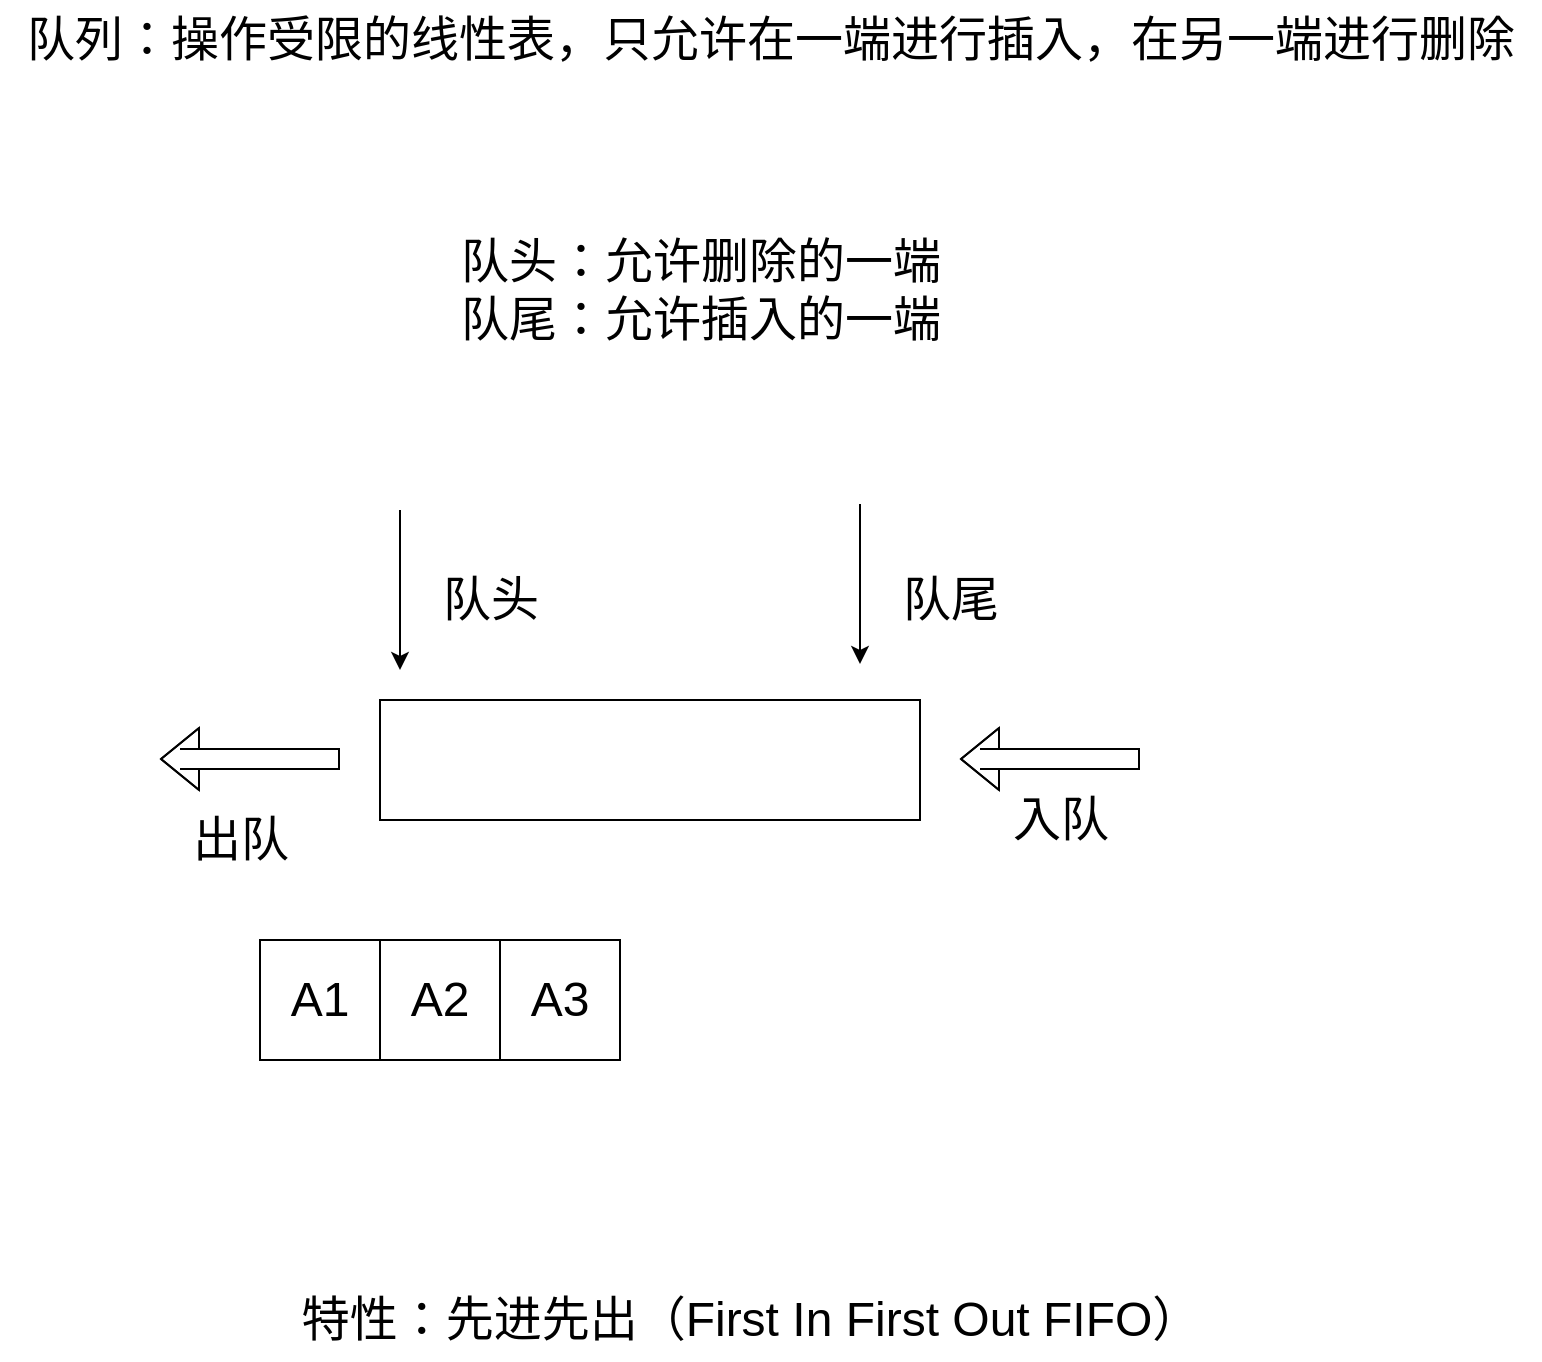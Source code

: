 <mxfile version="20.8.10" type="device" pages="2"><diagram name="队列" id="o3VmHkN5ApLD5GbJN6dJ"><mxGraphModel dx="819" dy="36448" grid="1" gridSize="10" guides="1" tooltips="1" connect="1" arrows="1" fold="1" page="1" pageScale="1" pageWidth="48000" pageHeight="36000" math="0" shadow="0"><root><mxCell id="0"/><mxCell id="1" parent="0"/><mxCell id="kM9hH2ZdgqBD_877IeK_-1" value="" style="rounded=0;whiteSpace=wrap;html=1;fontSize=24;" vertex="1" parent="1"><mxGeometry x="260" y="280" width="270" height="60" as="geometry"/></mxCell><mxCell id="_zUcAATBa14R7e2oLQu1-1" value="队头" style="text;html=1;align=center;verticalAlign=middle;resizable=0;points=[];autosize=1;strokeColor=none;fillColor=none;fontSize=24;" vertex="1" parent="1"><mxGeometry x="280" y="210" width="70" height="40" as="geometry"/></mxCell><mxCell id="_zUcAATBa14R7e2oLQu1-2" value="队尾" style="text;html=1;align=center;verticalAlign=middle;resizable=0;points=[];autosize=1;strokeColor=none;fillColor=none;fontSize=24;" vertex="1" parent="1"><mxGeometry x="510" y="210" width="70" height="40" as="geometry"/></mxCell><mxCell id="_zUcAATBa14R7e2oLQu1-3" value="" style="endArrow=classic;html=1;rounded=0;fontSize=24;" edge="1" parent="1"><mxGeometry width="50" height="50" relative="1" as="geometry"><mxPoint x="270" y="185" as="sourcePoint"/><mxPoint x="270" y="265" as="targetPoint"/></mxGeometry></mxCell><mxCell id="_zUcAATBa14R7e2oLQu1-4" value="" style="endArrow=classic;html=1;rounded=0;fontSize=24;" edge="1" parent="1"><mxGeometry width="50" height="50" relative="1" as="geometry"><mxPoint x="500" y="182" as="sourcePoint"/><mxPoint x="500" y="262" as="targetPoint"/></mxGeometry></mxCell><mxCell id="_zUcAATBa14R7e2oLQu1-5" value="" style="shape=flexArrow;endArrow=classic;html=1;rounded=0;fontSize=24;" edge="1" parent="1"><mxGeometry width="50" height="50" relative="1" as="geometry"><mxPoint x="640" y="309.5" as="sourcePoint"/><mxPoint x="550" y="309.5" as="targetPoint"/><Array as="points"><mxPoint x="560" y="309.5"/></Array></mxGeometry></mxCell><mxCell id="i2p4H_e4cm5Q0sxP8MO5-1" value="" style="shape=flexArrow;endArrow=classic;html=1;rounded=0;fontSize=24;" edge="1" parent="1"><mxGeometry width="50" height="50" relative="1" as="geometry"><mxPoint x="240" y="309.5" as="sourcePoint"/><mxPoint x="150" y="309.5" as="targetPoint"/><Array as="points"><mxPoint x="160" y="309.5"/></Array></mxGeometry></mxCell><mxCell id="i2p4H_e4cm5Q0sxP8MO5-2" value="出队" style="text;html=1;align=center;verticalAlign=middle;resizable=0;points=[];autosize=1;strokeColor=none;fillColor=none;fontSize=24;" vertex="1" parent="1"><mxGeometry x="155" y="330" width="70" height="40" as="geometry"/></mxCell><mxCell id="i2p4H_e4cm5Q0sxP8MO5-4" value="入队" style="text;html=1;align=center;verticalAlign=middle;resizable=0;points=[];autosize=1;strokeColor=none;fillColor=none;fontSize=24;" vertex="1" parent="1"><mxGeometry x="565" y="320" width="70" height="40" as="geometry"/></mxCell><mxCell id="i2p4H_e4cm5Q0sxP8MO5-5" value="队头：允许删除的一端&lt;br&gt;队尾：允许插入的一端" style="text;html=1;align=center;verticalAlign=middle;resizable=0;points=[];autosize=1;strokeColor=none;fillColor=none;fontSize=24;" vertex="1" parent="1"><mxGeometry x="290" y="40" width="260" height="70" as="geometry"/></mxCell><mxCell id="fgWSkUICBg_-ht9MvRmt-1" value="A1" style="whiteSpace=wrap;html=1;aspect=fixed;fontSize=24;" vertex="1" parent="1"><mxGeometry x="200" y="400" width="60" height="60" as="geometry"/></mxCell><mxCell id="fgWSkUICBg_-ht9MvRmt-2" value="A2" style="whiteSpace=wrap;html=1;aspect=fixed;fontSize=24;" vertex="1" parent="1"><mxGeometry x="260" y="400" width="60" height="60" as="geometry"/></mxCell><mxCell id="fgWSkUICBg_-ht9MvRmt-3" value="A3" style="whiteSpace=wrap;html=1;aspect=fixed;fontSize=24;" vertex="1" parent="1"><mxGeometry x="320" y="400" width="60" height="60" as="geometry"/></mxCell><mxCell id="fgWSkUICBg_-ht9MvRmt-4" value="特性：先进先出（First In First Out FIFO）" style="text;html=1;align=center;verticalAlign=middle;resizable=0;points=[];autosize=1;strokeColor=none;fillColor=none;fontSize=24;" vertex="1" parent="1"><mxGeometry x="210" y="570" width="470" height="40" as="geometry"/></mxCell><mxCell id="fgWSkUICBg_-ht9MvRmt-5" value="队列：操作受限的线性表，只允许在一端进行插入，在另一端进行删除" style="text;html=1;align=center;verticalAlign=middle;resizable=0;points=[];autosize=1;strokeColor=none;fillColor=none;fontSize=24;" vertex="1" parent="1"><mxGeometry x="70" y="-70" width="770" height="40" as="geometry"/></mxCell></root></mxGraphModel></diagram><diagram id="FXssKslYZZ32NEluth7s" name="栈"><mxGraphModel dx="925" dy="506" grid="1" gridSize="10" guides="1" tooltips="1" connect="1" arrows="1" fold="1" page="1" pageScale="1" pageWidth="48000" pageHeight="36000" math="0" shadow="0"><root><mxCell id="0"/><mxCell id="1" parent="0"/><mxCell id="hhltZN3JeOUxvSglA9Vn-1" value="" style="rounded=0;whiteSpace=wrap;html=1;fontFamily=Helvetica;fontSize=12;fontColor=default;align=center;strokeColor=default;fillColor=none;" vertex="1" parent="1"><mxGeometry x="260" y="240" width="90" height="190" as="geometry"/></mxCell><mxCell id="hhltZN3JeOUxvSglA9Vn-6" value="&lt;font style=&quot;font-size: 24px;&quot;&gt;栈顶：允许进行插入和删除的一端&lt;br&gt;栈底：不允许进行插入和删除的另一端&lt;br&gt;&lt;/font&gt;" style="text;html=1;strokeColor=none;fillColor=none;align=center;verticalAlign=middle;whiteSpace=wrap;rounded=0;" vertex="1" parent="1"><mxGeometry x="170" y="100" width="440" height="20" as="geometry"/></mxCell><mxCell id="hhltZN3JeOUxvSglA9Vn-8" value="栈顶" style="text;html=1;align=center;verticalAlign=middle;resizable=0;points=[];autosize=1;strokeColor=none;fillColor=none;fontSize=24;" vertex="1" parent="1"><mxGeometry x="140" y="220" width="70" height="40" as="geometry"/></mxCell><mxCell id="hhltZN3JeOUxvSglA9Vn-9" value="栈底" style="text;html=1;align=center;verticalAlign=middle;resizable=0;points=[];autosize=1;strokeColor=none;fillColor=none;fontSize=24;" vertex="1" parent="1"><mxGeometry x="140" y="380" width="70" height="40" as="geometry"/></mxCell><mxCell id="hhltZN3JeOUxvSglA9Vn-10" value="" style="endArrow=classic;html=1;rounded=0;fontSize=24;" edge="1" parent="1"><mxGeometry width="50" height="50" relative="1" as="geometry"><mxPoint x="140" y="260" as="sourcePoint"/><mxPoint x="220" y="260" as="targetPoint"/></mxGeometry></mxCell><mxCell id="hhltZN3JeOUxvSglA9Vn-11" value="" style="endArrow=classic;html=1;rounded=0;fontSize=24;" edge="1" parent="1"><mxGeometry width="50" height="50" relative="1" as="geometry"><mxPoint x="140" y="419" as="sourcePoint"/><mxPoint x="220" y="419" as="targetPoint"/></mxGeometry></mxCell><mxCell id="A0qsVs-uY62txrbl8Bmp-1" value="栈：在一端进行插入和删除操作的线性表" style="text;html=1;align=center;verticalAlign=middle;resizable=0;points=[];autosize=1;strokeColor=none;fillColor=none;fontSize=24;" vertex="1" parent="1"><mxGeometry x="160" width="460" height="40" as="geometry"/></mxCell><mxCell id="H38N3XSte2nG36SE5N5B-1" value="A1" style="whiteSpace=wrap;html=1;aspect=fixed;fontSize=24;" vertex="1" parent="1"><mxGeometry x="200" y="150" width="60" height="60" as="geometry"/></mxCell><mxCell id="H38N3XSte2nG36SE5N5B-2" value="A2" style="whiteSpace=wrap;html=1;aspect=fixed;fontSize=24;" vertex="1" parent="1"><mxGeometry x="140" y="150" width="60" height="60" as="geometry"/></mxCell><mxCell id="H38N3XSte2nG36SE5N5B-3" value="A3" style="whiteSpace=wrap;html=1;aspect=fixed;fontSize=24;" vertex="1" parent="1"><mxGeometry x="80" y="150" width="60" height="60" as="geometry"/></mxCell><mxCell id="UkRc1lOhg2_RL-PMlV8Y-1" value="特性：后进先出（Last In First Out LIFO）" style="text;html=1;align=center;verticalAlign=middle;resizable=0;points=[];autosize=1;strokeColor=none;fillColor=none;fontSize=24;" vertex="1" parent="1"><mxGeometry x="170" y="520" width="470" height="40" as="geometry"/></mxCell><mxCell id="qnAO2wLfrVjuqRw21BUY-1" value="入栈/出栈" style="text;html=1;align=center;verticalAlign=middle;resizable=0;points=[];autosize=1;strokeColor=none;fillColor=none;fontSize=24;" vertex="1" parent="1"><mxGeometry x="415" y="170" width="130" height="40" as="geometry"/></mxCell></root></mxGraphModel></diagram></mxfile>
